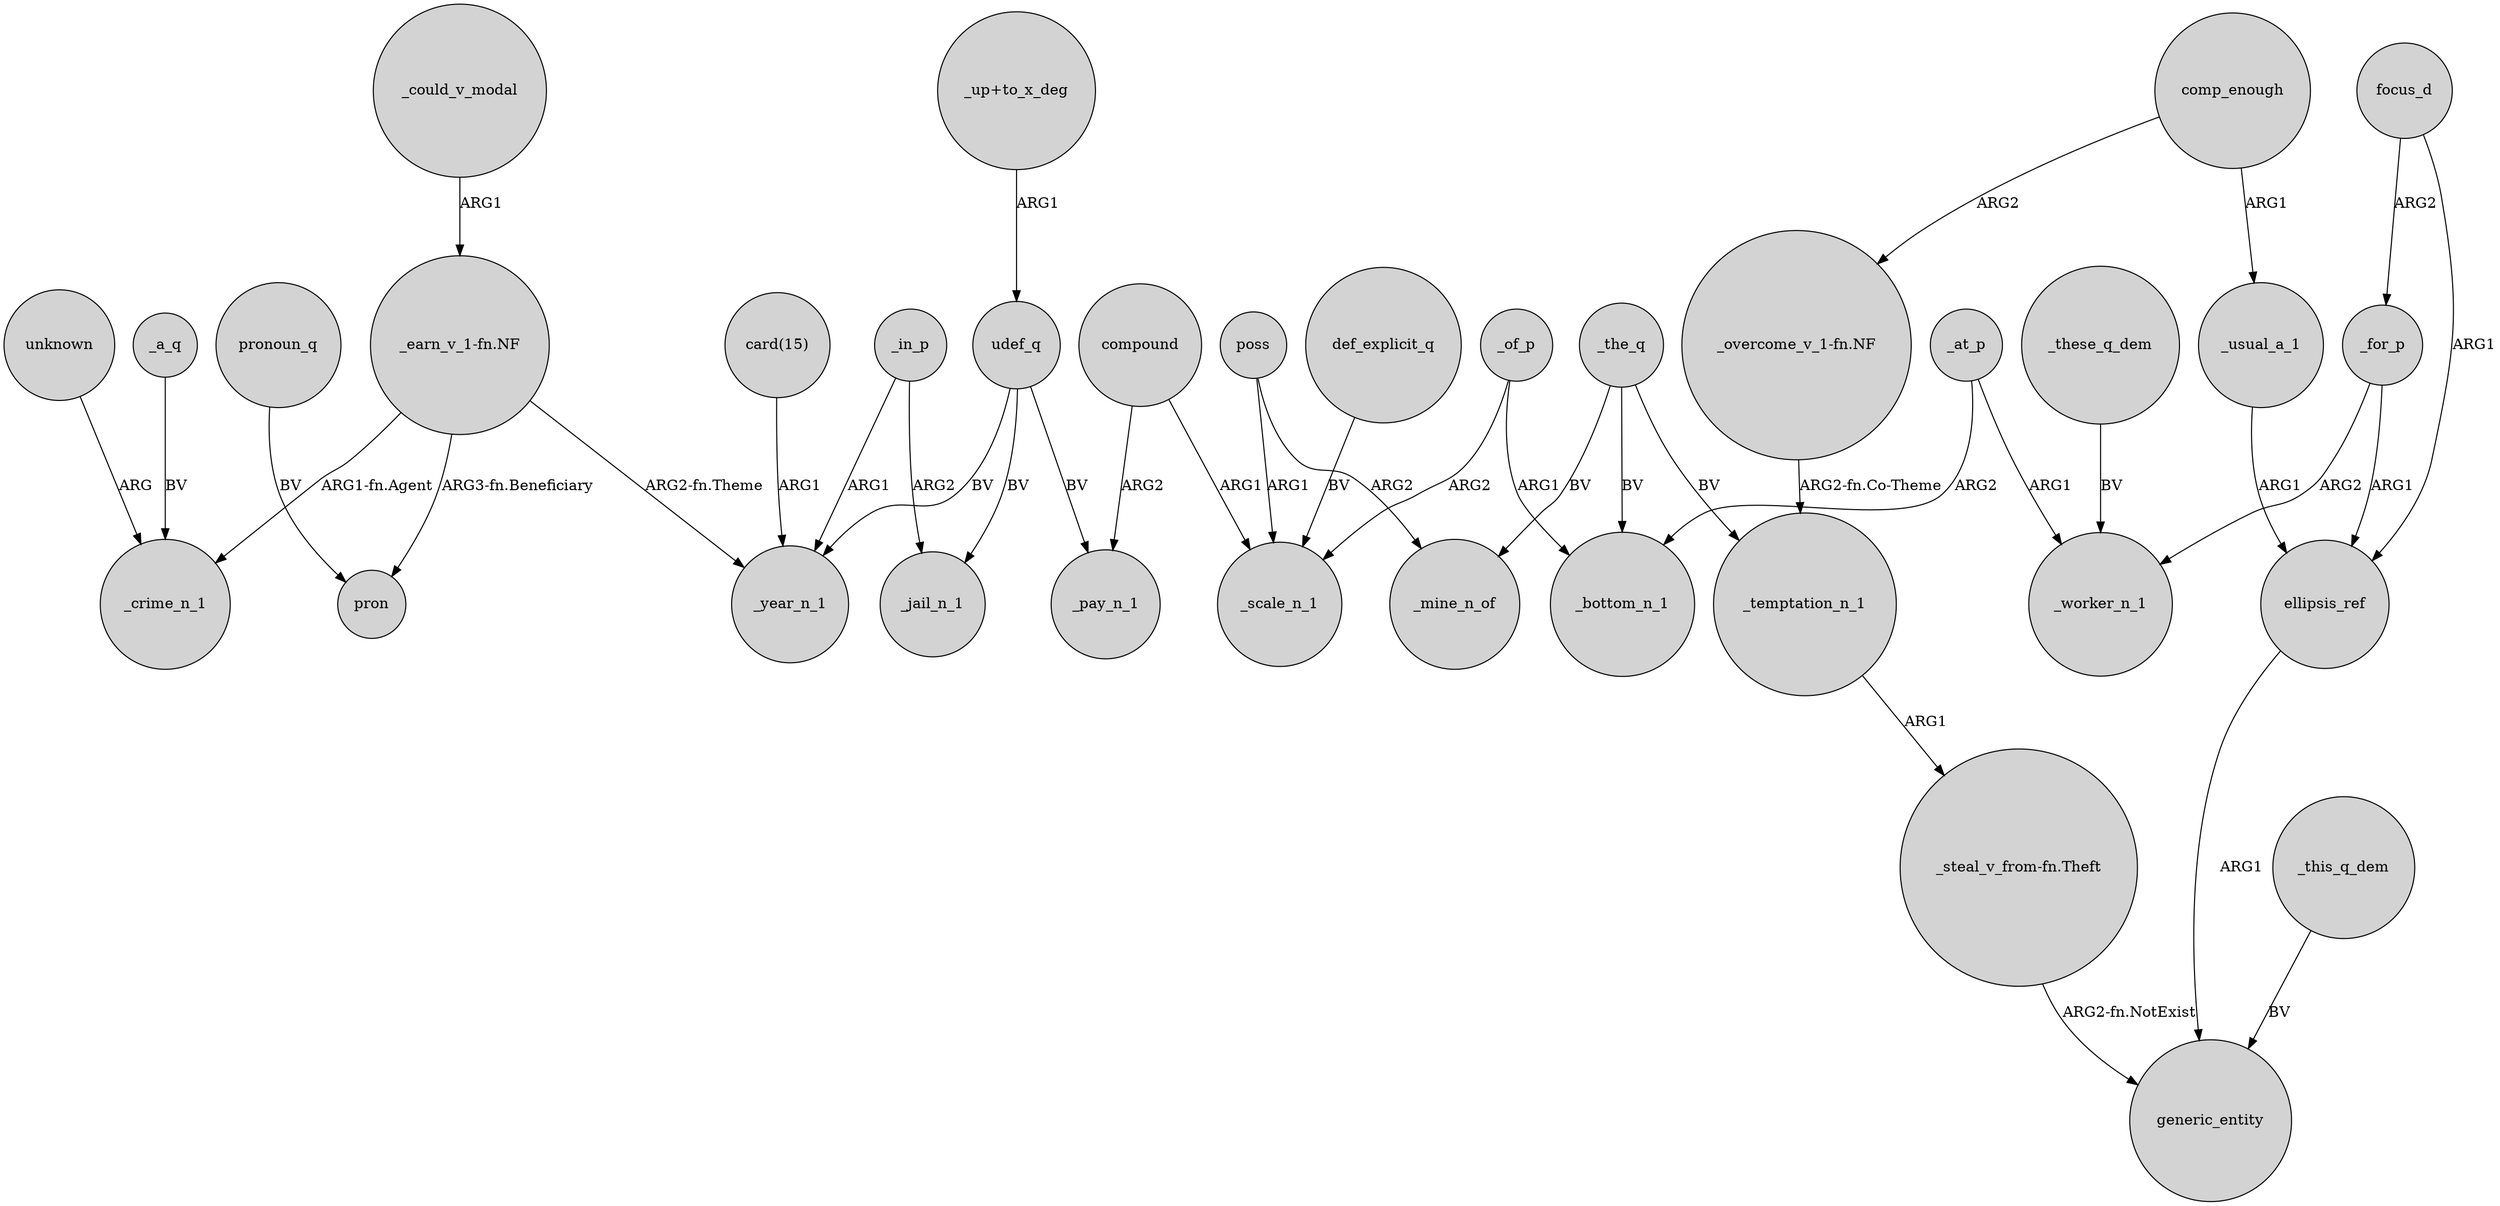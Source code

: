 digraph {
	node [shape=circle style=filled]
	udef_q -> _jail_n_1 [label=BV]
	"_up+to_x_deg" -> udef_q [label=ARG1]
	comp_enough -> "_overcome_v_1-fn.NF" [label=ARG2]
	_at_p -> _bottom_n_1 [label=ARG2]
	"_steal_v_from-fn.Theft" -> generic_entity [label="ARG2-fn.NotExist"]
	_in_p -> _year_n_1 [label=ARG1]
	_of_p -> _bottom_n_1 [label=ARG1]
	"card(15)" -> _year_n_1 [label=ARG1]
	_the_q -> _temptation_n_1 [label=BV]
	_could_v_modal -> "_earn_v_1-fn.NF" [label=ARG1]
	"_overcome_v_1-fn.NF" -> _temptation_n_1 [label="ARG2-fn.Co-Theme"]
	focus_d -> _for_p [label=ARG2]
	poss -> _scale_n_1 [label=ARG1]
	_at_p -> _worker_n_1 [label=ARG1]
	compound -> _scale_n_1 [label=ARG1]
	_for_p -> ellipsis_ref [label=ARG1]
	_these_q_dem -> _worker_n_1 [label=BV]
	_of_p -> _scale_n_1 [label=ARG2]
	_a_q -> _crime_n_1 [label=BV]
	pronoun_q -> pron [label=BV]
	_this_q_dem -> generic_entity [label=BV]
	poss -> _mine_n_of [label=ARG2]
	_the_q -> _mine_n_of [label=BV]
	comp_enough -> _usual_a_1 [label=ARG1]
	_for_p -> _worker_n_1 [label=ARG2]
	_temptation_n_1 -> "_steal_v_from-fn.Theft" [label=ARG1]
	unknown -> _crime_n_1 [label=ARG]
	compound -> _pay_n_1 [label=ARG2]
	_the_q -> _bottom_n_1 [label=BV]
	focus_d -> ellipsis_ref [label=ARG1]
	udef_q -> _year_n_1 [label=BV]
	def_explicit_q -> _scale_n_1 [label=BV]
	_usual_a_1 -> ellipsis_ref [label=ARG1]
	ellipsis_ref -> generic_entity [label=ARG1]
	"_earn_v_1-fn.NF" -> _crime_n_1 [label="ARG1-fn.Agent"]
	"_earn_v_1-fn.NF" -> pron [label="ARG3-fn.Beneficiary"]
	_in_p -> _jail_n_1 [label=ARG2]
	"_earn_v_1-fn.NF" -> _year_n_1 [label="ARG2-fn.Theme"]
	udef_q -> _pay_n_1 [label=BV]
}
